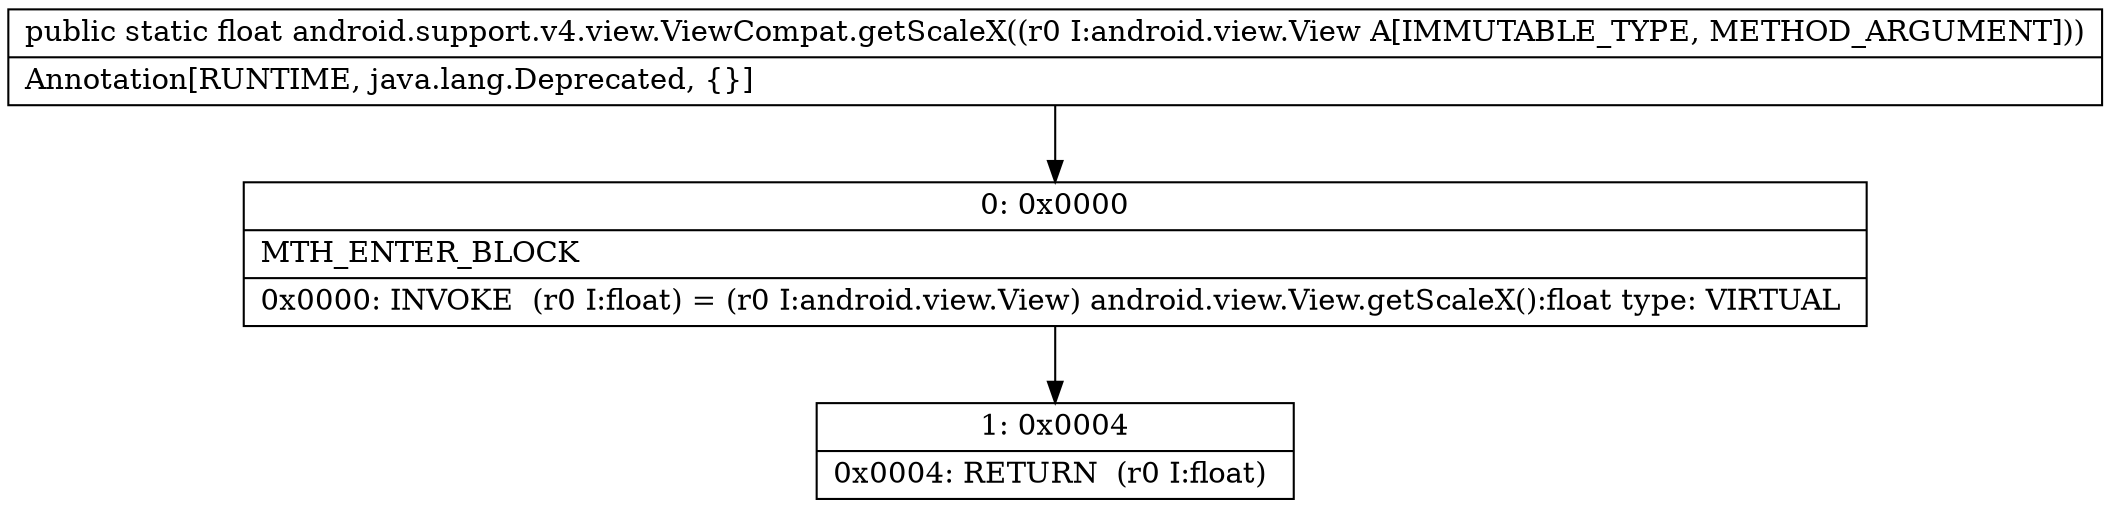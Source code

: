 digraph "CFG forandroid.support.v4.view.ViewCompat.getScaleX(Landroid\/view\/View;)F" {
Node_0 [shape=record,label="{0\:\ 0x0000|MTH_ENTER_BLOCK\l|0x0000: INVOKE  (r0 I:float) = (r0 I:android.view.View) android.view.View.getScaleX():float type: VIRTUAL \l}"];
Node_1 [shape=record,label="{1\:\ 0x0004|0x0004: RETURN  (r0 I:float) \l}"];
MethodNode[shape=record,label="{public static float android.support.v4.view.ViewCompat.getScaleX((r0 I:android.view.View A[IMMUTABLE_TYPE, METHOD_ARGUMENT]))  | Annotation[RUNTIME, java.lang.Deprecated, \{\}]\l}"];
MethodNode -> Node_0;
Node_0 -> Node_1;
}

